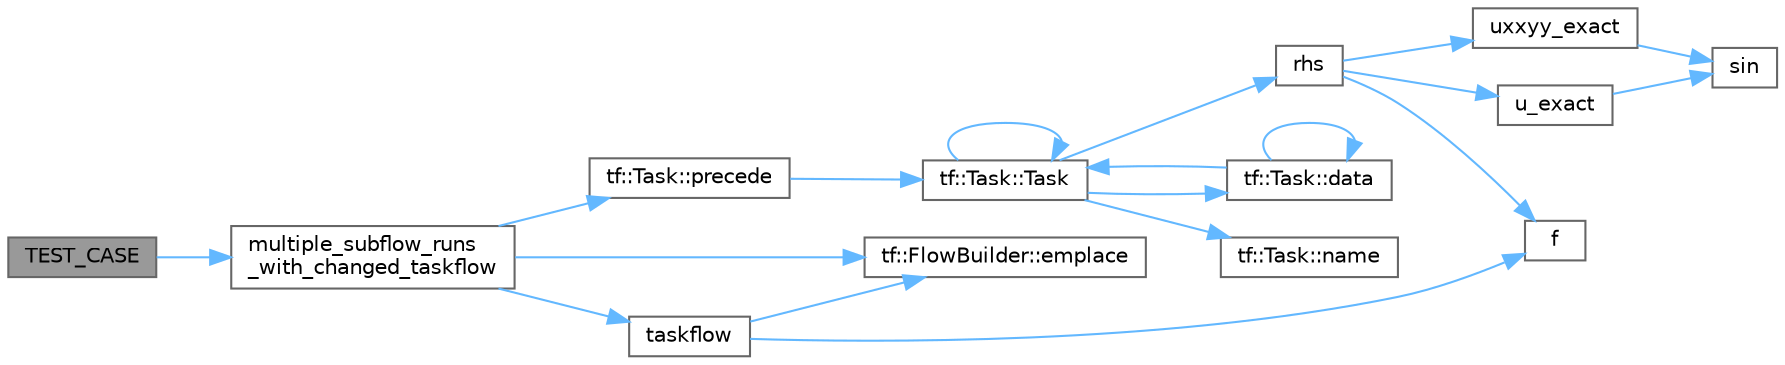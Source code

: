 digraph "TEST_CASE"
{
 // LATEX_PDF_SIZE
  bgcolor="transparent";
  edge [fontname=Helvetica,fontsize=10,labelfontname=Helvetica,labelfontsize=10];
  node [fontname=Helvetica,fontsize=10,shape=box,height=0.2,width=0.4];
  rankdir="LR";
  Node1 [id="Node000001",label="TEST_CASE",height=0.2,width=0.4,color="gray40", fillcolor="grey60", style="filled", fontcolor="black",tooltip=" "];
  Node1 -> Node2 [id="edge19_Node000001_Node000002",color="steelblue1",style="solid",tooltip=" "];
  Node2 [id="Node000002",label="multiple_subflow_runs\l_with_changed_taskflow",height=0.2,width=0.4,color="grey40", fillcolor="white", style="filled",URL="$test__subflows_8cpp.html#a603c12c633e4871fa147cfe0a45597c5",tooltip=" "];
  Node2 -> Node3 [id="edge20_Node000002_Node000003",color="steelblue1",style="solid",tooltip=" "];
  Node3 [id="Node000003",label="tf::FlowBuilder::emplace",height=0.2,width=0.4,color="grey40", fillcolor="white", style="filled",URL="$classtf_1_1_flow_builder.html#a60d7a666cab71ecfa3010b2efb0d6b57",tooltip="creates a static task"];
  Node2 -> Node4 [id="edge21_Node000002_Node000004",color="steelblue1",style="solid",tooltip=" "];
  Node4 [id="Node000004",label="tf::Task::precede",height=0.2,width=0.4,color="grey40", fillcolor="white", style="filled",URL="$classtf_1_1_task.html#a8c78c453295a553c1c016e4062da8588",tooltip="adds precedence links from this to other tasks"];
  Node4 -> Node5 [id="edge22_Node000004_Node000005",color="steelblue1",style="solid",tooltip=" "];
  Node5 [id="Node000005",label="tf::Task::Task",height=0.2,width=0.4,color="grey40", fillcolor="white", style="filled",URL="$classtf_1_1_task.html#a5ed7ba63e8eeaa0f21fe08c80aa474ba",tooltip="constructs an empty task"];
  Node5 -> Node6 [id="edge23_Node000005_Node000006",color="steelblue1",style="solid",tooltip=" "];
  Node6 [id="Node000006",label="tf::Task::data",height=0.2,width=0.4,color="grey40", fillcolor="white", style="filled",URL="$classtf_1_1_task.html#afd82ab6d6518d1142a72c4d2c97ff114",tooltip="assigns pointer to user data"];
  Node6 -> Node6 [id="edge24_Node000006_Node000006",color="steelblue1",style="solid",tooltip=" "];
  Node6 -> Node5 [id="edge25_Node000006_Node000005",color="steelblue1",style="solid",tooltip=" "];
  Node5 -> Node7 [id="edge26_Node000005_Node000007",color="steelblue1",style="solid",tooltip=" "];
  Node7 [id="Node000007",label="tf::Task::name",height=0.2,width=0.4,color="grey40", fillcolor="white", style="filled",URL="$classtf_1_1_task.html#a08ada0425b490997b6ff7f310107e5e3",tooltip="queries the name of the task"];
  Node5 -> Node8 [id="edge27_Node000005_Node000008",color="steelblue1",style="solid",tooltip=" "];
  Node8 [id="Node000008",label="rhs",height=0.2,width=0.4,color="grey40", fillcolor="white", style="filled",URL="$poisson_8cpp.html#a38c677f5cc4e47bc7505aef707c1bb83",tooltip=" "];
  Node8 -> Node9 [id="edge28_Node000008_Node000009",color="steelblue1",style="solid",tooltip=" "];
  Node9 [id="Node000009",label="f",height=0.2,width=0.4,color="grey40", fillcolor="white", style="filled",URL="$cxx11__tensor__map_8cpp.html#a7f507fea02198f6cb81c86640c7b1a4e",tooltip=" "];
  Node8 -> Node10 [id="edge29_Node000008_Node000010",color="steelblue1",style="solid",tooltip=" "];
  Node10 [id="Node000010",label="u_exact",height=0.2,width=0.4,color="grey40", fillcolor="white", style="filled",URL="$poisson_8cpp.html#a06fc16c4676f839f8de736a6791b6862",tooltip=" "];
  Node10 -> Node11 [id="edge30_Node000010_Node000011",color="steelblue1",style="solid",tooltip=" "];
  Node11 [id="Node000011",label="sin",height=0.2,width=0.4,color="grey40", fillcolor="white", style="filled",URL="$_array_cwise_unary_ops_8h.html#a9cfb0ea58bd813510a9e2db18a5e49f0",tooltip=" "];
  Node8 -> Node12 [id="edge31_Node000008_Node000012",color="steelblue1",style="solid",tooltip=" "];
  Node12 [id="Node000012",label="uxxyy_exact",height=0.2,width=0.4,color="grey40", fillcolor="white", style="filled",URL="$poisson_8cpp.html#a557a61cf12d143424a35123b14048a22",tooltip=" "];
  Node12 -> Node11 [id="edge32_Node000012_Node000011",color="steelblue1",style="solid",tooltip=" "];
  Node5 -> Node5 [id="edge33_Node000005_Node000005",color="steelblue1",style="solid",tooltip=" "];
  Node2 -> Node13 [id="edge34_Node000002_Node000013",color="steelblue1",style="solid",tooltip=" "];
  Node13 [id="Node000013",label="taskflow",height=0.2,width=0.4,color="grey40", fillcolor="white", style="filled",URL="$sandbox_2jacobi_2taskflow_8cpp.html#a47af48e377b7c0ac855c12acd5b69b1e",tooltip=" "];
  Node13 -> Node3 [id="edge35_Node000013_Node000003",color="steelblue1",style="solid",tooltip=" "];
  Node13 -> Node9 [id="edge36_Node000013_Node000009",color="steelblue1",style="solid",tooltip=" "];
}
